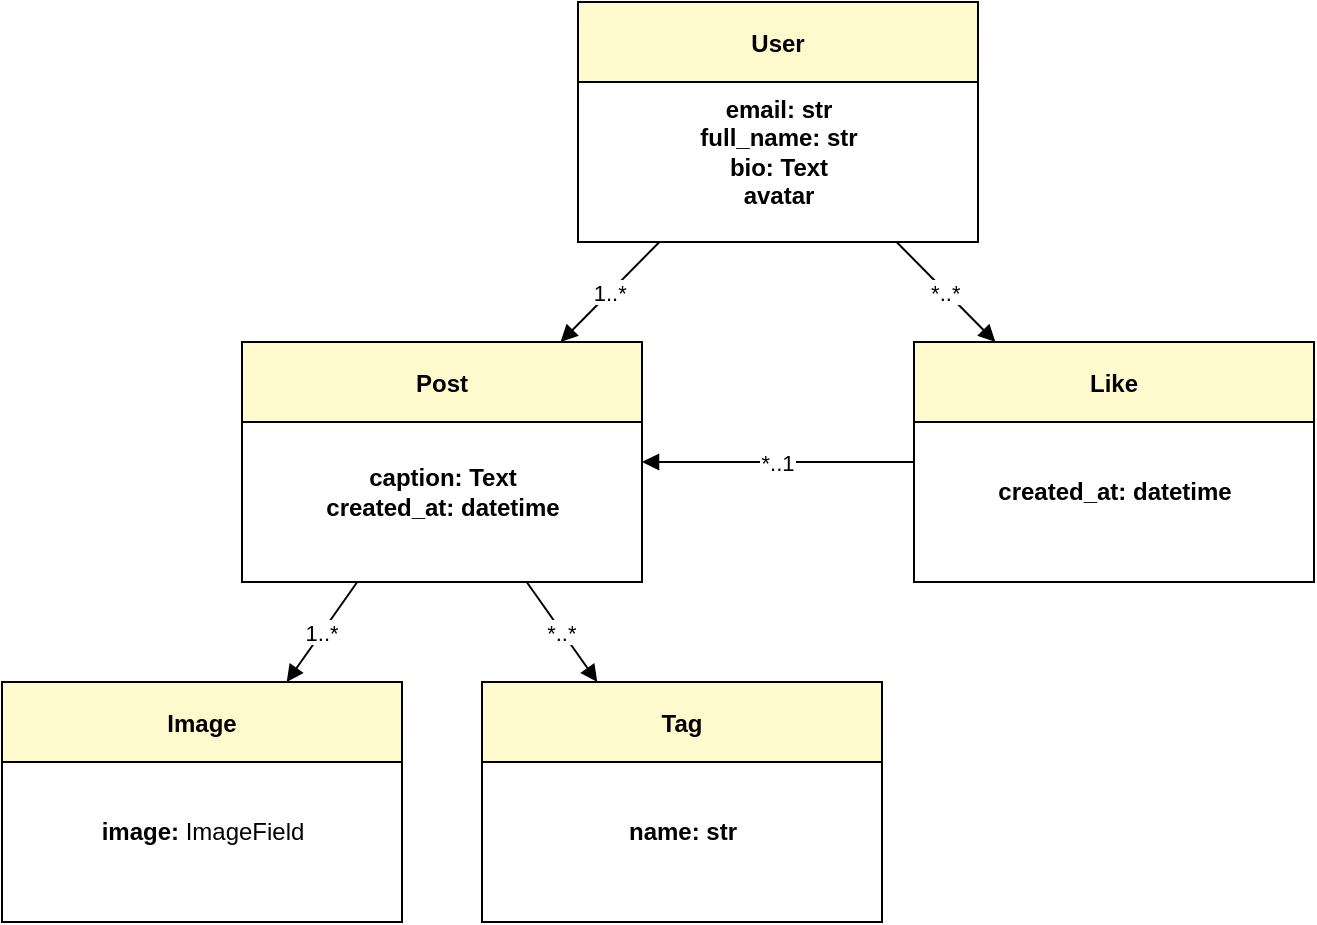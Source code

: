 <mxfile version="26.2.2">
  <diagram name="ContentFlow UML" id="UML1">
    <mxGraphModel dx="1092" dy="833" grid="1" gridSize="10" guides="1" tooltips="1" connect="1" arrows="1" fold="1" page="1" pageScale="1" pageWidth="827" pageHeight="1169" math="0" shadow="0">
      <root>
        <mxCell id="0" />
        <mxCell id="1" parent="0" />
        <mxCell id="2" value="User" style="shape=swimlane;;fillColor=#FFFACD;fontStyle=1;fontSize=12" parent="1" vertex="1">
          <mxGeometry x="314" y="40" width="200" height="120" as="geometry" />
        </mxCell>
        <mxCell id="oXfpZTfZ02aLkEYVmNsi-14" value="&lt;span style=&quot;font-weight: 700;&quot;&gt;email: str&lt;br&gt;full_name: str&lt;br&gt;bio: Text&lt;br&gt;avatar&lt;/span&gt;" style="text;html=1;align=center;verticalAlign=middle;resizable=0;points=[];autosize=1;strokeColor=none;fillColor=none;" parent="2" vertex="1">
          <mxGeometry x="50" y="40" width="100" height="70" as="geometry" />
        </mxCell>
        <mxCell id="3" value="Post" style="shape=swimlane;;fillColor=#FFFACD;fontStyle=1;fontSize=12" parent="1" vertex="1">
          <mxGeometry x="146" y="210" width="200" height="120" as="geometry" />
        </mxCell>
        <mxCell id="oXfpZTfZ02aLkEYVmNsi-15" value="&lt;span style=&quot;font-weight: 700;&quot;&gt;caption: Text&lt;br&gt;created_at: datetime&lt;/span&gt;" style="text;html=1;align=center;verticalAlign=middle;resizable=0;points=[];autosize=1;strokeColor=none;fillColor=none;" parent="3" vertex="1">
          <mxGeometry x="30" y="55" width="140" height="40" as="geometry" />
        </mxCell>
        <mxCell id="4" value="Image" style="shape=swimlane;;fillColor=#FFFACD;fontStyle=1;fontSize=12" parent="1" vertex="1">
          <mxGeometry x="26" y="380" width="200" height="120" as="geometry" />
        </mxCell>
        <mxCell id="oXfpZTfZ02aLkEYVmNsi-17" value="&lt;span style=&quot;font-weight: 700;&quot;&gt;image:&amp;nbsp;&lt;/span&gt;ImageField" style="text;html=1;align=center;verticalAlign=middle;resizable=0;points=[];autosize=1;strokeColor=none;fillColor=none;" parent="4" vertex="1">
          <mxGeometry x="40" y="60" width="120" height="30" as="geometry" />
        </mxCell>
        <mxCell id="5" value="Tag" style="shape=swimlane;;fillColor=#FFFACD;fontStyle=1;fontSize=12" parent="1" vertex="1">
          <mxGeometry x="266" y="380" width="200" height="120" as="geometry" />
        </mxCell>
        <mxCell id="oXfpZTfZ02aLkEYVmNsi-18" value="&lt;span style=&quot;font-weight: 700;&quot;&gt;name: str&lt;/span&gt;" style="text;html=1;align=center;verticalAlign=middle;resizable=0;points=[];autosize=1;strokeColor=none;fillColor=none;" parent="5" vertex="1">
          <mxGeometry x="60" y="60" width="80" height="30" as="geometry" />
        </mxCell>
        <mxCell id="6" value="Like" style="shape=swimlane;;fillColor=#FFFACD;fontStyle=1;fontSize=12" parent="1" vertex="1">
          <mxGeometry x="482" y="210" width="200" height="120" as="geometry" />
        </mxCell>
        <mxCell id="oXfpZTfZ02aLkEYVmNsi-19" value="&lt;span style=&quot;font-weight: 700;&quot;&gt;created_at: datetime&lt;/span&gt;" style="text;html=1;align=center;verticalAlign=middle;resizable=0;points=[];autosize=1;strokeColor=none;fillColor=none;" parent="6" vertex="1">
          <mxGeometry x="30" y="60" width="140" height="30" as="geometry" />
        </mxCell>
        <mxCell id="10" value="1..*" style="endArrow=block;" parent="1" source="2" target="3" edge="1">
          <mxGeometry relative="1" as="geometry" />
        </mxCell>
        <mxCell id="11" value="1..*" style="endArrow=block;" parent="1" source="3" target="4" edge="1">
          <mxGeometry relative="1" as="geometry" />
        </mxCell>
        <mxCell id="12" value="*..*" style="endArrow=block;" parent="1" source="3" target="5" edge="1">
          <mxGeometry relative="1" as="geometry" />
        </mxCell>
        <mxCell id="13" value="*..*" style="endArrow=block;" parent="1" source="2" target="6" edge="1">
          <mxGeometry relative="1" as="geometry" />
        </mxCell>
        <mxCell id="14" value="*..1" style="endArrow=block;" parent="1" source="6" target="3" edge="1">
          <mxGeometry relative="1" as="geometry" />
        </mxCell>
      </root>
    </mxGraphModel>
  </diagram>
</mxfile>
